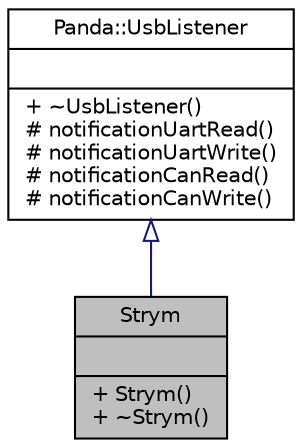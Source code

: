 digraph "Strym"
{
  edge [fontname="Helvetica",fontsize="10",labelfontname="Helvetica",labelfontsize="10"];
  node [fontname="Helvetica",fontsize="10",shape=record];
  Node1 [label="{Strym\n||+ Strym()\l+ ~Strym()\l}",height=0.2,width=0.4,color="black", fillcolor="grey75", style="filled", fontcolor="black"];
  Node2 -> Node1 [dir="back",color="midnightblue",fontsize="10",style="solid",arrowtail="onormal",fontname="Helvetica"];
  Node2 [label="{Panda::UsbListener\n||+ ~UsbListener()\l# notificationUartRead()\l# notificationUartWrite()\l# notificationCanRead()\l# notificationCanWrite()\l}",height=0.2,width=0.4,color="black", fillcolor="white", style="filled",URL="$class_panda_1_1_usb_listener.html"];
}
